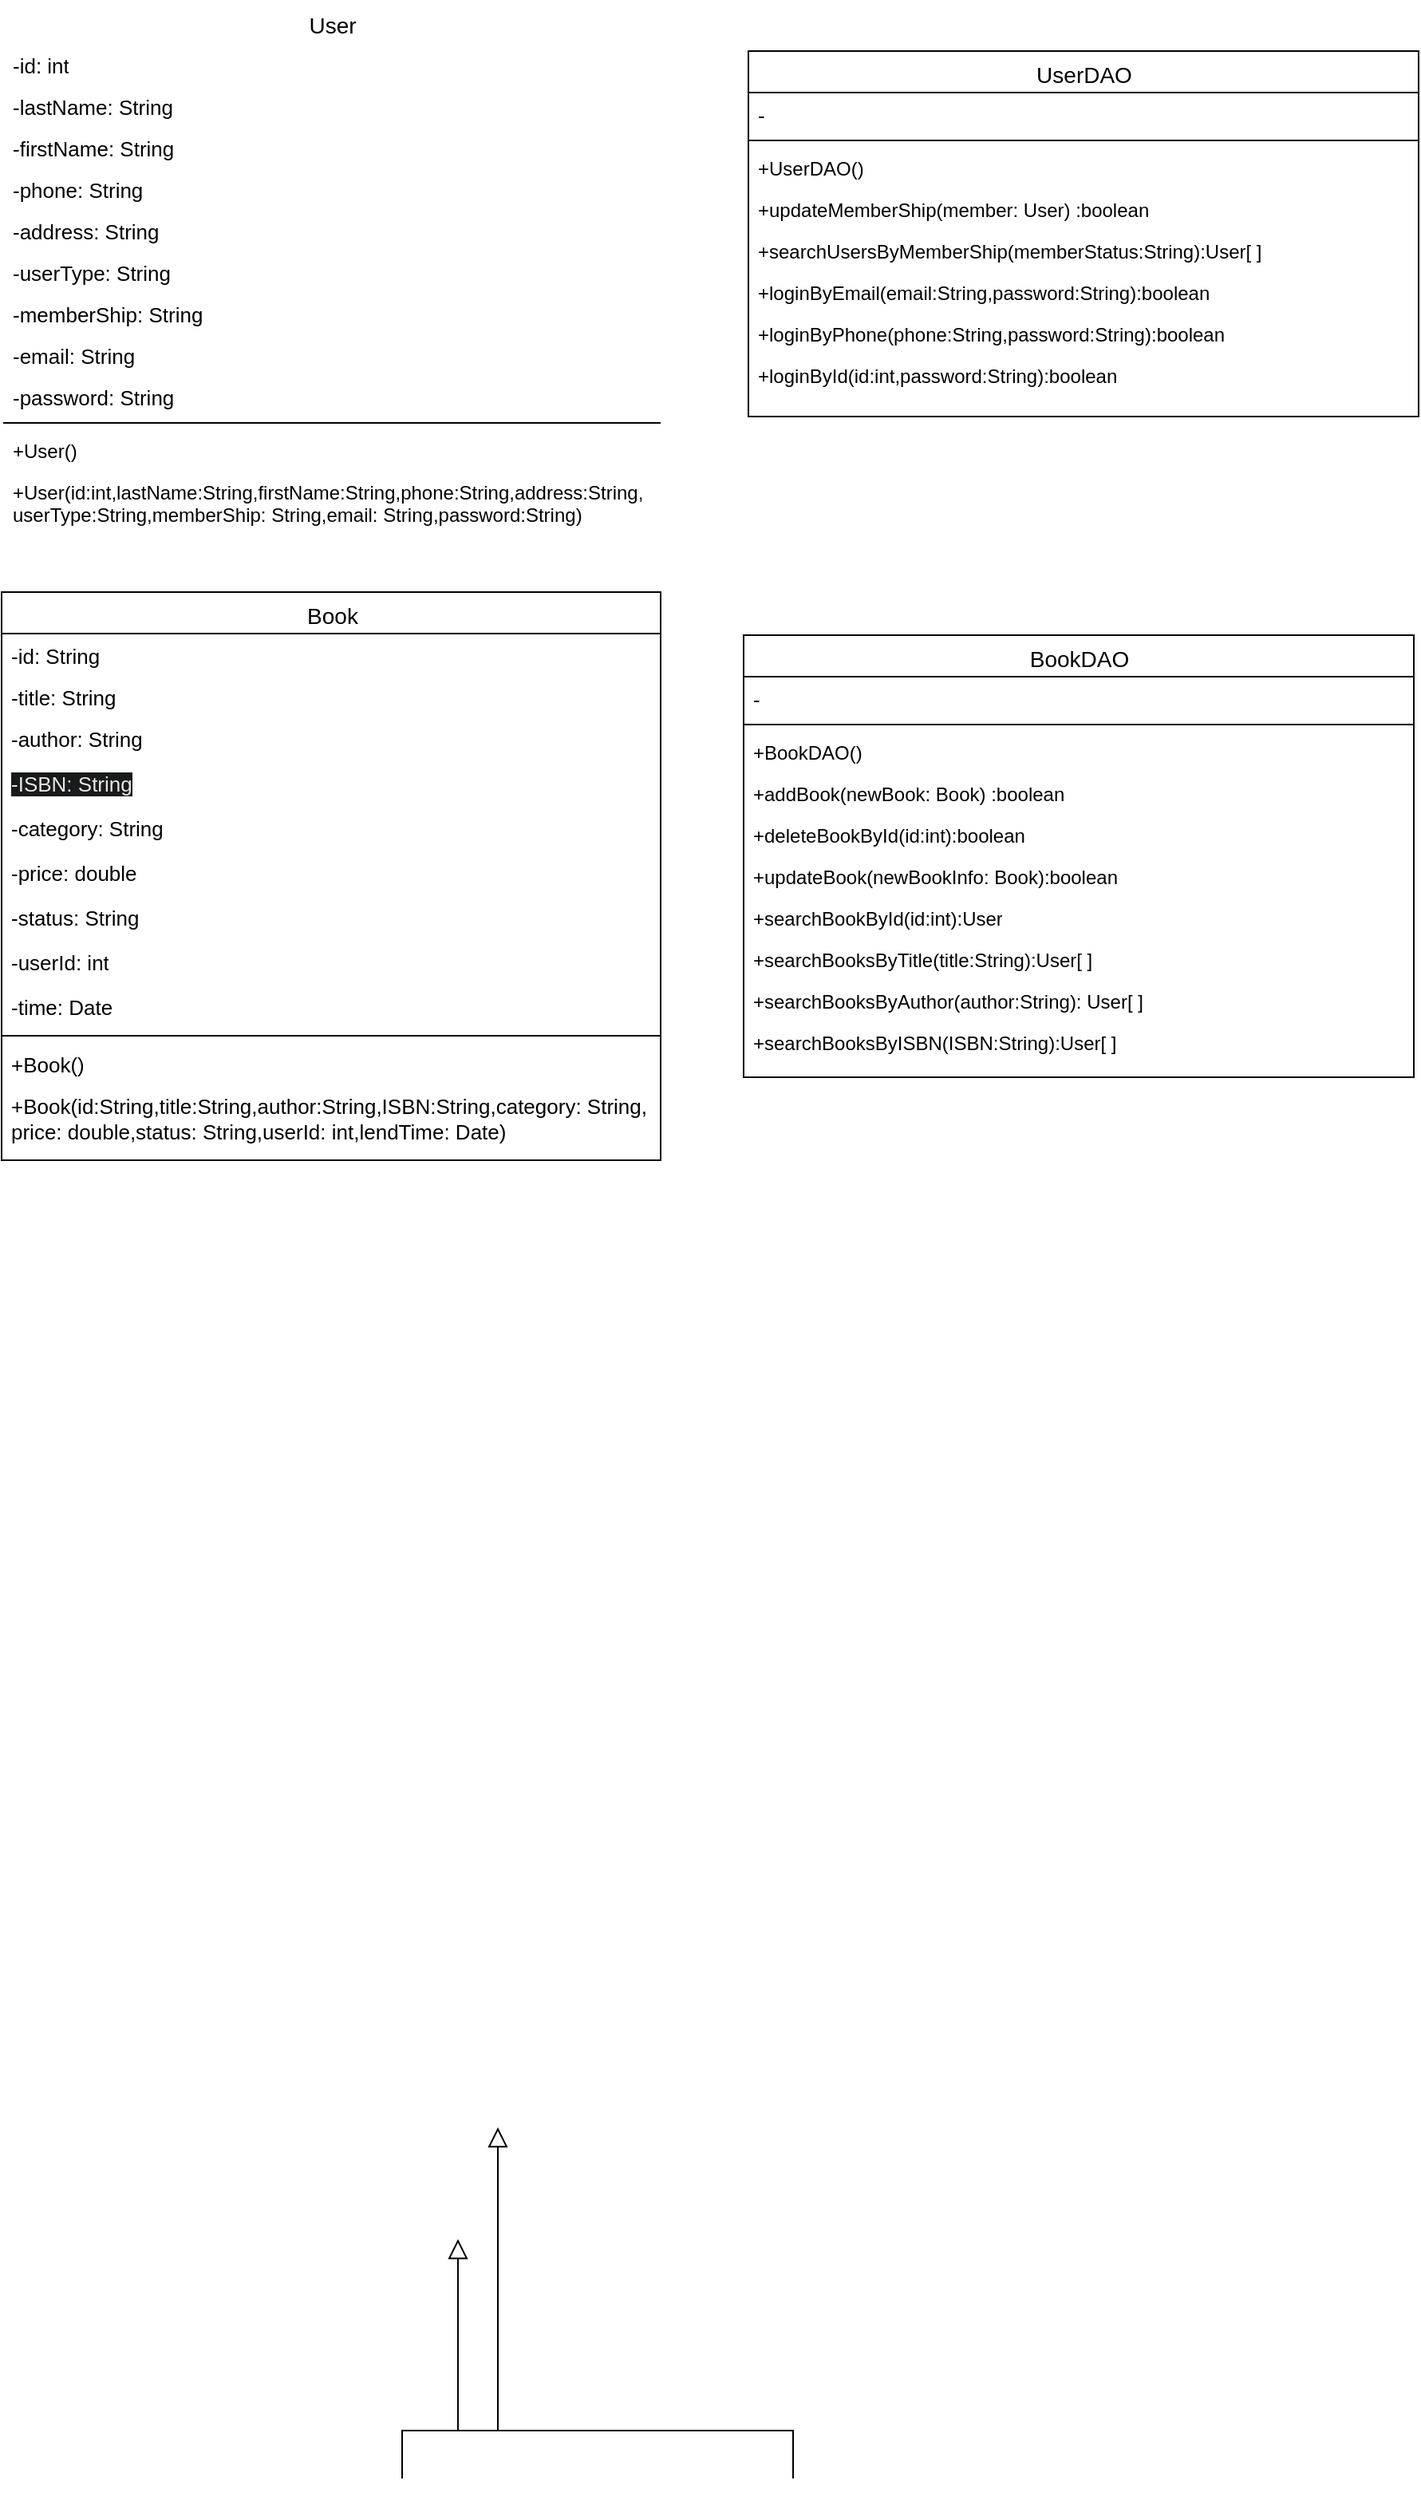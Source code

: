 <mxfile version="21.3.8" type="device">
  <diagram id="C5RBs43oDa-KdzZeNtuy" name="Page-1">
    <mxGraphModel dx="1352" dy="1322" grid="0" gridSize="10" guides="0" tooltips="1" connect="1" arrows="1" fold="1" page="0" pageScale="1" pageWidth="827" pageHeight="1169" background="none" math="0" shadow="0">
      <root>
        <mxCell id="WIyWlLk6GJQsqaUBKTNV-0" />
        <mxCell id="WIyWlLk6GJQsqaUBKTNV-1" parent="WIyWlLk6GJQsqaUBKTNV-0" />
        <mxCell id="zkfFHV4jXpPFQw0GAbJ--0" value="User" style="swimlane;fontStyle=0;align=center;verticalAlign=top;childLayout=stackLayout;horizontal=1;startSize=26;horizontalStack=0;resizeParent=1;resizeLast=0;collapsible=1;marginBottom=0;rounded=0;shadow=0;strokeWidth=1;fontSize=14;strokeColor=#FFF;html=1;" parent="WIyWlLk6GJQsqaUBKTNV-1" vertex="1">
          <mxGeometry x="-190" y="-312" width="412" height="337" as="geometry">
            <mxRectangle x="220" y="120" width="160" height="26" as="alternateBounds" />
          </mxGeometry>
        </mxCell>
        <mxCell id="zkfFHV4jXpPFQw0GAbJ--1" value="-id: int" style="text;align=left;verticalAlign=top;spacingLeft=4;spacingRight=4;overflow=hidden;rotatable=0;points=[[0,0.5],[1,0.5]];portConstraint=eastwest;fontSize=13;html=1;" parent="zkfFHV4jXpPFQw0GAbJ--0" vertex="1">
          <mxGeometry y="26" width="412" height="26" as="geometry" />
        </mxCell>
        <mxCell id="gb_LW39ABtoSgDzaFLqN-32" value="-lastName: String" style="text;align=left;verticalAlign=top;spacingLeft=4;spacingRight=4;overflow=hidden;rotatable=0;points=[[0,0.5],[1,0.5]];portConstraint=eastwest;fontSize=13;html=1;" parent="zkfFHV4jXpPFQw0GAbJ--0" vertex="1">
          <mxGeometry y="52" width="412" height="26" as="geometry" />
        </mxCell>
        <mxCell id="9CCVxwfdEHQ13oyVva0R-0" value="-firstName: String" style="text;align=left;verticalAlign=top;spacingLeft=4;spacingRight=4;overflow=hidden;rotatable=0;points=[[0,0.5],[1,0.5]];portConstraint=eastwest;fontSize=13;html=1;" parent="zkfFHV4jXpPFQw0GAbJ--0" vertex="1">
          <mxGeometry y="78" width="412" height="26" as="geometry" />
        </mxCell>
        <mxCell id="gb_LW39ABtoSgDzaFLqN-2" value="-phone: String" style="text;align=left;verticalAlign=top;spacingLeft=4;spacingRight=4;overflow=hidden;rotatable=0;points=[[0,0.5],[1,0.5]];portConstraint=eastwest;fontSize=13;html=1;" parent="zkfFHV4jXpPFQw0GAbJ--0" vertex="1">
          <mxGeometry y="104" width="412" height="26" as="geometry" />
        </mxCell>
        <mxCell id="zkfFHV4jXpPFQw0GAbJ--3" value="-address: String" style="text;align=left;verticalAlign=top;spacingLeft=4;spacingRight=4;overflow=hidden;rotatable=0;points=[[0,0.5],[1,0.5]];portConstraint=eastwest;rounded=0;shadow=0;html=1;fontSize=13;" parent="zkfFHV4jXpPFQw0GAbJ--0" vertex="1">
          <mxGeometry y="130" width="412" height="26" as="geometry" />
        </mxCell>
        <mxCell id="OVeQhqg13ilSfmcUn3ME-0" value="-userType: String" style="text;align=left;verticalAlign=top;spacingLeft=4;spacingRight=4;overflow=hidden;rotatable=0;points=[[0,0.5],[1,0.5]];portConstraint=eastwest;rounded=0;shadow=0;html=1;fontSize=13;" parent="zkfFHV4jXpPFQw0GAbJ--0" vertex="1">
          <mxGeometry y="156" width="412" height="26" as="geometry" />
        </mxCell>
        <mxCell id="OVeQhqg13ilSfmcUn3ME-1" value="-memberShip: String" style="text;align=left;verticalAlign=top;spacingLeft=4;spacingRight=4;overflow=hidden;rotatable=0;points=[[0,0.5],[1,0.5]];portConstraint=eastwest;rounded=0;shadow=0;html=1;fontSize=13;" parent="zkfFHV4jXpPFQw0GAbJ--0" vertex="1">
          <mxGeometry y="182" width="412" height="26" as="geometry" />
        </mxCell>
        <mxCell id="XPT_AGnR9eHhmbpUC2QU-26" value="-email: String" style="text;align=left;verticalAlign=top;spacingLeft=4;spacingRight=4;overflow=hidden;rotatable=0;points=[[0,0.5],[1,0.5]];portConstraint=eastwest;rounded=0;shadow=0;html=1;fontSize=13;" vertex="1" parent="zkfFHV4jXpPFQw0GAbJ--0">
          <mxGeometry y="208" width="412" height="26" as="geometry" />
        </mxCell>
        <mxCell id="OVeQhqg13ilSfmcUn3ME-9" value="-password: String" style="text;align=left;verticalAlign=top;spacingLeft=4;spacingRight=4;overflow=hidden;rotatable=0;points=[[0,0.5],[1,0.5]];portConstraint=eastwest;rounded=0;shadow=0;html=1;fontSize=13;" parent="zkfFHV4jXpPFQw0GAbJ--0" vertex="1">
          <mxGeometry y="234" width="412" height="26" as="geometry" />
        </mxCell>
        <mxCell id="zkfFHV4jXpPFQw0GAbJ--4" value="" style="line;html=1;strokeWidth=1;align=left;verticalAlign=middle;spacingTop=-1;spacingLeft=3;spacingRight=3;rotatable=0;labelPosition=right;points=[];portConstraint=eastwest;" parent="zkfFHV4jXpPFQw0GAbJ--0" vertex="1">
          <mxGeometry y="260" width="412" height="8" as="geometry" />
        </mxCell>
        <mxCell id="zkfFHV4jXpPFQw0GAbJ--5" value="+User()" style="text;align=left;verticalAlign=top;spacingLeft=4;spacingRight=4;overflow=hidden;rotatable=0;points=[[0,0.5],[1,0.5]];portConstraint=eastwest;fontStyle=0;html=1;" parent="zkfFHV4jXpPFQw0GAbJ--0" vertex="1">
          <mxGeometry y="268" width="412" height="26" as="geometry" />
        </mxCell>
        <mxCell id="gb_LW39ABtoSgDzaFLqN-35" value="+User(id:int,lastName:String,firstName:String,phone:String,address:String,&lt;br&gt;userType:String,memberShip: String,email: String,password:String)" style="text;align=left;verticalAlign=top;spacingLeft=4;spacingRight=4;overflow=hidden;rotatable=0;points=[[0,0.5],[1,0.5]];portConstraint=eastwest;fontStyle=0;html=1;" parent="zkfFHV4jXpPFQw0GAbJ--0" vertex="1">
          <mxGeometry y="294" width="412" height="43" as="geometry" />
        </mxCell>
        <mxCell id="zkfFHV4jXpPFQw0GAbJ--13" value="Book" style="swimlane;fontStyle=0;align=center;verticalAlign=top;childLayout=stackLayout;horizontal=1;startSize=26;horizontalStack=0;resizeParent=1;resizeLast=0;collapsible=1;marginBottom=0;rounded=0;shadow=0;strokeWidth=1;fontSize=14;html=1;" parent="WIyWlLk6GJQsqaUBKTNV-1" vertex="1">
          <mxGeometry x="-191" y="58" width="413" height="356" as="geometry">
            <mxRectangle x="330" y="360" width="170" height="26" as="alternateBounds" />
          </mxGeometry>
        </mxCell>
        <mxCell id="OVeQhqg13ilSfmcUn3ME-5" value="-id: String" style="text;align=left;verticalAlign=top;spacingLeft=4;spacingRight=4;overflow=hidden;rotatable=0;points=[[0,0.5],[1,0.5]];portConstraint=eastwest;fontSize=13;html=1;" parent="zkfFHV4jXpPFQw0GAbJ--13" vertex="1">
          <mxGeometry y="26" width="413" height="26" as="geometry" />
        </mxCell>
        <mxCell id="zkfFHV4jXpPFQw0GAbJ--14" value="-title: String" style="text;align=left;verticalAlign=top;spacingLeft=4;spacingRight=4;overflow=hidden;rotatable=0;points=[[0,0.5],[1,0.5]];portConstraint=eastwest;fontSize=13;html=1;" parent="zkfFHV4jXpPFQw0GAbJ--13" vertex="1">
          <mxGeometry y="52" width="413" height="26" as="geometry" />
        </mxCell>
        <mxCell id="gb_LW39ABtoSgDzaFLqN-16" value="-author: String" style="text;align=left;verticalAlign=top;spacingLeft=4;spacingRight=4;overflow=hidden;rotatable=0;points=[[0,0.5],[1,0.5]];portConstraint=eastwest;fontSize=13;html=1;" parent="zkfFHV4jXpPFQw0GAbJ--13" vertex="1">
          <mxGeometry y="78" width="413" height="28" as="geometry" />
        </mxCell>
        <mxCell id="OVeQhqg13ilSfmcUn3ME-3" value="&lt;span data-darkreader-inline-bgcolor=&quot;&quot; data-darkreader-inline-color=&quot;&quot; style=&quot;color: rgb(232, 230, 227); font-family: Helvetica; font-size: 13px; font-style: normal; font-variant-ligatures: normal; font-variant-caps: normal; font-weight: 400; letter-spacing: normal; orphans: 2; text-align: left; text-indent: 0px; text-transform: none; widows: 2; word-spacing: 0px; -webkit-text-stroke-width: 0px; background-color: rgb(24, 26, 27); text-decoration-thickness: initial; text-decoration-style: initial; text-decoration-color: initial; float: none; display: inline !important; --darkreader-inline-color: #d8d4cf; --darkreader-inline-bgcolor: #131516;&quot;&gt;-ISBN: String&lt;/span&gt;" style="text;align=left;verticalAlign=top;spacingLeft=4;spacingRight=4;overflow=hidden;rotatable=0;points=[[0,0.5],[1,0.5]];portConstraint=eastwest;fontSize=13;html=1;" parent="zkfFHV4jXpPFQw0GAbJ--13" vertex="1">
          <mxGeometry y="106" width="413" height="28" as="geometry" />
        </mxCell>
        <mxCell id="OVeQhqg13ilSfmcUn3ME-4" value="-category: String" style="text;align=left;verticalAlign=top;spacingLeft=4;spacingRight=4;overflow=hidden;rotatable=0;points=[[0,0.5],[1,0.5]];portConstraint=eastwest;fontSize=13;html=1;" parent="zkfFHV4jXpPFQw0GAbJ--13" vertex="1">
          <mxGeometry y="134" width="413" height="28" as="geometry" />
        </mxCell>
        <mxCell id="XPT_AGnR9eHhmbpUC2QU-25" value="-price: double" style="text;align=left;verticalAlign=top;spacingLeft=4;spacingRight=4;overflow=hidden;rotatable=0;points=[[0,0.5],[1,0.5]];portConstraint=eastwest;fontSize=13;html=1;" vertex="1" parent="zkfFHV4jXpPFQw0GAbJ--13">
          <mxGeometry y="162" width="413" height="28" as="geometry" />
        </mxCell>
        <mxCell id="OVeQhqg13ilSfmcUn3ME-6" value="-status: String" style="text;align=left;verticalAlign=top;spacingLeft=4;spacingRight=4;overflow=hidden;rotatable=0;points=[[0,0.5],[1,0.5]];portConstraint=eastwest;fontSize=13;html=1;" parent="zkfFHV4jXpPFQw0GAbJ--13" vertex="1">
          <mxGeometry y="190" width="413" height="28" as="geometry" />
        </mxCell>
        <mxCell id="OVeQhqg13ilSfmcUn3ME-7" value="-userId: int" style="text;align=left;verticalAlign=top;spacingLeft=4;spacingRight=4;overflow=hidden;rotatable=0;points=[[0,0.5],[1,0.5]];portConstraint=eastwest;fontSize=13;html=1;" parent="zkfFHV4jXpPFQw0GAbJ--13" vertex="1">
          <mxGeometry y="218" width="413" height="28" as="geometry" />
        </mxCell>
        <mxCell id="OVeQhqg13ilSfmcUn3ME-8" value="-time: Date" style="text;align=left;verticalAlign=top;spacingLeft=4;spacingRight=4;overflow=hidden;rotatable=0;points=[[0,0.5],[1,0.5]];portConstraint=eastwest;fontSize=13;html=1;" parent="zkfFHV4jXpPFQw0GAbJ--13" vertex="1">
          <mxGeometry y="246" width="413" height="28" as="geometry" />
        </mxCell>
        <mxCell id="zkfFHV4jXpPFQw0GAbJ--15" value="" style="line;html=1;strokeWidth=1;align=left;verticalAlign=middle;spacingTop=-1;spacingLeft=3;spacingRight=3;rotatable=0;labelPosition=right;points=[];portConstraint=eastwest;" parent="zkfFHV4jXpPFQw0GAbJ--13" vertex="1">
          <mxGeometry y="274" width="413" height="8" as="geometry" />
        </mxCell>
        <mxCell id="gb_LW39ABtoSgDzaFLqN-51" value="+Book()" style="text;align=left;verticalAlign=top;spacingLeft=4;spacingRight=4;overflow=hidden;rotatable=0;points=[[0,0.5],[1,0.5]];portConstraint=eastwest;fontStyle=0;fontSize=13;html=1;" parent="zkfFHV4jXpPFQw0GAbJ--13" vertex="1">
          <mxGeometry y="282" width="413" height="26" as="geometry" />
        </mxCell>
        <mxCell id="gb_LW39ABtoSgDzaFLqN-52" value="+Book(id:String,title:String,author:String,ISBN:String,category: String,&lt;br&gt;price: double,status: String,userId: int,lendTime: Date)" style="text;align=left;verticalAlign=top;spacingLeft=4;spacingRight=4;overflow=hidden;rotatable=0;points=[[0,0.5],[1,0.5]];portConstraint=eastwest;fontStyle=0;fontSize=13;html=1;" parent="zkfFHV4jXpPFQw0GAbJ--13" vertex="1">
          <mxGeometry y="308" width="413" height="48" as="geometry" />
        </mxCell>
        <mxCell id="gb_LW39ABtoSgDzaFLqN-70" value="" style="endArrow=block;endSize=10;endFill=0;shadow=0;strokeWidth=1;rounded=0;edgeStyle=elbowEdgeStyle;elbow=vertical;entryX=0.5;entryY=1;entryDx=0;entryDy=0;" parent="WIyWlLk6GJQsqaUBKTNV-1" edge="1">
          <mxGeometry width="160" relative="1" as="geometry">
            <mxPoint x="60" y="1240" as="sourcePoint" />
            <mxPoint x="120" y="1020" as="targetPoint" />
            <Array as="points">
              <mxPoint x="60" y="1210" />
              <mxPoint x="30" y="1190" />
              <mxPoint x="20" y="1070" />
            </Array>
          </mxGeometry>
        </mxCell>
        <mxCell id="gb_LW39ABtoSgDzaFLqN-76" value="BookDAO" style="swimlane;fontStyle=0;align=center;verticalAlign=top;childLayout=stackLayout;horizontal=1;startSize=26;horizontalStack=0;resizeParent=1;resizeLast=0;collapsible=1;marginBottom=0;rounded=0;shadow=0;strokeWidth=1;fontSize=14;html=1;" parent="WIyWlLk6GJQsqaUBKTNV-1" vertex="1">
          <mxGeometry x="274" y="85" width="420" height="277" as="geometry">
            <mxRectangle x="220" y="120" width="160" height="26" as="alternateBounds" />
          </mxGeometry>
        </mxCell>
        <mxCell id="gb_LW39ABtoSgDzaFLqN-77" value="-" style="text;align=left;verticalAlign=top;spacingLeft=4;spacingRight=4;overflow=hidden;rotatable=0;points=[[0,0.5],[1,0.5]];portConstraint=eastwest;fontSize=13;html=1;" parent="gb_LW39ABtoSgDzaFLqN-76" vertex="1">
          <mxGeometry y="26" width="420" height="26" as="geometry" />
        </mxCell>
        <mxCell id="gb_LW39ABtoSgDzaFLqN-82" value="" style="line;html=1;strokeWidth=1;align=left;verticalAlign=middle;spacingTop=-1;spacingLeft=3;spacingRight=3;rotatable=0;labelPosition=right;points=[];portConstraint=eastwest;" parent="gb_LW39ABtoSgDzaFLqN-76" vertex="1">
          <mxGeometry y="52" width="420" height="8" as="geometry" />
        </mxCell>
        <mxCell id="gb_LW39ABtoSgDzaFLqN-83" value="+BookDAO()" style="text;align=left;verticalAlign=top;spacingLeft=4;spacingRight=4;overflow=hidden;rotatable=0;points=[[0,0.5],[1,0.5]];portConstraint=eastwest;fontStyle=0;html=1;" parent="gb_LW39ABtoSgDzaFLqN-76" vertex="1">
          <mxGeometry y="60" width="420" height="26" as="geometry" />
        </mxCell>
        <mxCell id="gb_LW39ABtoSgDzaFLqN-85" value="+addBook(newBook: Book) :boolean" style="text;align=left;verticalAlign=top;spacingLeft=4;spacingRight=4;overflow=hidden;rotatable=0;points=[[0,0.5],[1,0.5]];portConstraint=eastwest;fontStyle=0;html=1;" parent="gb_LW39ABtoSgDzaFLqN-76" vertex="1">
          <mxGeometry y="86" width="420" height="26" as="geometry" />
        </mxCell>
        <mxCell id="gb_LW39ABtoSgDzaFLqN-94" value="+deleteBookById(id:int):boolean" style="text;align=left;verticalAlign=top;spacingLeft=4;spacingRight=4;overflow=hidden;rotatable=0;points=[[0,0.5],[1,0.5]];portConstraint=eastwest;fontStyle=0;html=1;" parent="gb_LW39ABtoSgDzaFLqN-76" vertex="1">
          <mxGeometry y="112" width="420" height="26" as="geometry" />
        </mxCell>
        <mxCell id="gb_LW39ABtoSgDzaFLqN-86" value="+updateBook(newBookInfo: Book):boolean" style="text;align=left;verticalAlign=top;spacingLeft=4;spacingRight=4;overflow=hidden;rotatable=0;points=[[0,0.5],[1,0.5]];portConstraint=eastwest;fontStyle=0;html=1;" parent="gb_LW39ABtoSgDzaFLqN-76" vertex="1">
          <mxGeometry y="138" width="420" height="26" as="geometry" />
        </mxCell>
        <mxCell id="gb_LW39ABtoSgDzaFLqN-87" value="+searchBookById(id:int):User" style="text;align=left;verticalAlign=top;spacingLeft=4;spacingRight=4;overflow=hidden;rotatable=0;points=[[0,0.5],[1,0.5]];portConstraint=eastwest;fontStyle=0;html=1;" parent="gb_LW39ABtoSgDzaFLqN-76" vertex="1">
          <mxGeometry y="164" width="420" height="26" as="geometry" />
        </mxCell>
        <mxCell id="gb_LW39ABtoSgDzaFLqN-88" value="+searchBooksByTitle(title:String):User[ ]" style="text;align=left;verticalAlign=top;spacingLeft=4;spacingRight=4;overflow=hidden;rotatable=0;points=[[0,0.5],[1,0.5]];portConstraint=eastwest;fontStyle=0;html=1;" parent="gb_LW39ABtoSgDzaFLqN-76" vertex="1">
          <mxGeometry y="190" width="420" height="26" as="geometry" />
        </mxCell>
        <mxCell id="r_nRavIA3ASb-X6uQWBS-0" value="+searchBooksByAuthor(author:String): User[ ]" style="text;align=left;verticalAlign=top;spacingLeft=4;spacingRight=4;overflow=hidden;rotatable=0;points=[[0,0.5],[1,0.5]];portConstraint=eastwest;fontStyle=0;html=1;" parent="gb_LW39ABtoSgDzaFLqN-76" vertex="1">
          <mxGeometry y="216" width="420" height="26" as="geometry" />
        </mxCell>
        <mxCell id="VfeFk6WzYpIV2yKTUWWY-13" value="+searchBooksByISBN(ISBN:String):User[ ]" style="text;align=left;verticalAlign=top;spacingLeft=4;spacingRight=4;overflow=hidden;rotatable=0;points=[[0,0.5],[1,0.5]];portConstraint=eastwest;fontStyle=0;html=1;" parent="gb_LW39ABtoSgDzaFLqN-76" vertex="1">
          <mxGeometry y="242" width="420" height="26" as="geometry" />
        </mxCell>
        <mxCell id="gb_LW39ABtoSgDzaFLqN-107" value="" style="endArrow=block;endSize=10;endFill=0;shadow=0;strokeWidth=1;rounded=0;edgeStyle=elbowEdgeStyle;elbow=vertical;entryX=0.5;entryY=1;entryDx=0;entryDy=0;exitX=0.5;exitY=0;exitDx=0;exitDy=0;" parent="WIyWlLk6GJQsqaUBKTNV-1" edge="1">
          <mxGeometry width="160" relative="1" as="geometry">
            <mxPoint x="305" y="1240" as="sourcePoint" />
            <mxPoint x="95" y="1090" as="targetPoint" />
            <Array as="points">
              <mxPoint x="130" y="1210" />
              <mxPoint x="180" y="1190" />
              <mxPoint x="30" y="1080" />
            </Array>
          </mxGeometry>
        </mxCell>
        <mxCell id="OVeQhqg13ilSfmcUn3ME-10" value="UserDAO" style="swimlane;fontStyle=0;align=center;verticalAlign=top;childLayout=stackLayout;horizontal=1;startSize=26;horizontalStack=0;resizeParent=1;resizeLast=0;collapsible=1;marginBottom=0;rounded=0;shadow=0;strokeWidth=1;fontSize=14;html=1;" parent="WIyWlLk6GJQsqaUBKTNV-1" vertex="1">
          <mxGeometry x="277" y="-281" width="420" height="229" as="geometry">
            <mxRectangle x="220" y="120" width="160" height="26" as="alternateBounds" />
          </mxGeometry>
        </mxCell>
        <mxCell id="OVeQhqg13ilSfmcUn3ME-11" value="-" style="text;align=left;verticalAlign=top;spacingLeft=4;spacingRight=4;overflow=hidden;rotatable=0;points=[[0,0.5],[1,0.5]];portConstraint=eastwest;fontSize=13;html=1;" parent="OVeQhqg13ilSfmcUn3ME-10" vertex="1">
          <mxGeometry y="26" width="420" height="26" as="geometry" />
        </mxCell>
        <mxCell id="OVeQhqg13ilSfmcUn3ME-15" value="" style="line;html=1;strokeWidth=1;align=left;verticalAlign=middle;spacingTop=-1;spacingLeft=3;spacingRight=3;rotatable=0;labelPosition=right;points=[];portConstraint=eastwest;" parent="OVeQhqg13ilSfmcUn3ME-10" vertex="1">
          <mxGeometry y="52" width="420" height="8" as="geometry" />
        </mxCell>
        <mxCell id="OVeQhqg13ilSfmcUn3ME-16" value="+UserDAO()" style="text;align=left;verticalAlign=top;spacingLeft=4;spacingRight=4;overflow=hidden;rotatable=0;points=[[0,0.5],[1,0.5]];portConstraint=eastwest;fontStyle=0;html=1;" parent="OVeQhqg13ilSfmcUn3ME-10" vertex="1">
          <mxGeometry y="60" width="420" height="26" as="geometry" />
        </mxCell>
        <mxCell id="OVeQhqg13ilSfmcUn3ME-18" value="+updateMemberShip(member: User) :boolean" style="text;align=left;verticalAlign=top;spacingLeft=4;spacingRight=4;overflow=hidden;rotatable=0;points=[[0,0.5],[1,0.5]];portConstraint=eastwest;fontStyle=0;html=1;" parent="OVeQhqg13ilSfmcUn3ME-10" vertex="1">
          <mxGeometry y="86" width="420" height="26" as="geometry" />
        </mxCell>
        <mxCell id="OVeQhqg13ilSfmcUn3ME-21" value="+searchUsersByMemberShip(memberStatus:String):User[ ]" style="text;align=left;verticalAlign=top;spacingLeft=4;spacingRight=4;overflow=hidden;rotatable=0;points=[[0,0.5],[1,0.5]];portConstraint=eastwest;fontStyle=0;html=1;" parent="OVeQhqg13ilSfmcUn3ME-10" vertex="1">
          <mxGeometry y="112" width="420" height="26" as="geometry" />
        </mxCell>
        <mxCell id="OVeQhqg13ilSfmcUn3ME-22" value="+loginByEmail(email:String,password:String):boolean" style="text;align=left;verticalAlign=top;spacingLeft=4;spacingRight=4;overflow=hidden;rotatable=0;points=[[0,0.5],[1,0.5]];portConstraint=eastwest;fontStyle=0;html=1;" parent="OVeQhqg13ilSfmcUn3ME-10" vertex="1">
          <mxGeometry y="138" width="420" height="26" as="geometry" />
        </mxCell>
        <mxCell id="OVeQhqg13ilSfmcUn3ME-23" value="+loginByPhone(phone:String,password:String):boolean" style="text;align=left;verticalAlign=top;spacingLeft=4;spacingRight=4;overflow=hidden;rotatable=0;points=[[0,0.5],[1,0.5]];portConstraint=eastwest;fontStyle=0;html=1;" parent="OVeQhqg13ilSfmcUn3ME-10" vertex="1">
          <mxGeometry y="164" width="420" height="26" as="geometry" />
        </mxCell>
        <mxCell id="OVeQhqg13ilSfmcUn3ME-24" value="+loginById(id:int,password:String):boolean" style="text;align=left;verticalAlign=top;spacingLeft=4;spacingRight=4;overflow=hidden;rotatable=0;points=[[0,0.5],[1,0.5]];portConstraint=eastwest;fontStyle=0;html=1;" parent="OVeQhqg13ilSfmcUn3ME-10" vertex="1">
          <mxGeometry y="190" width="420" height="26" as="geometry" />
        </mxCell>
      </root>
    </mxGraphModel>
  </diagram>
</mxfile>
